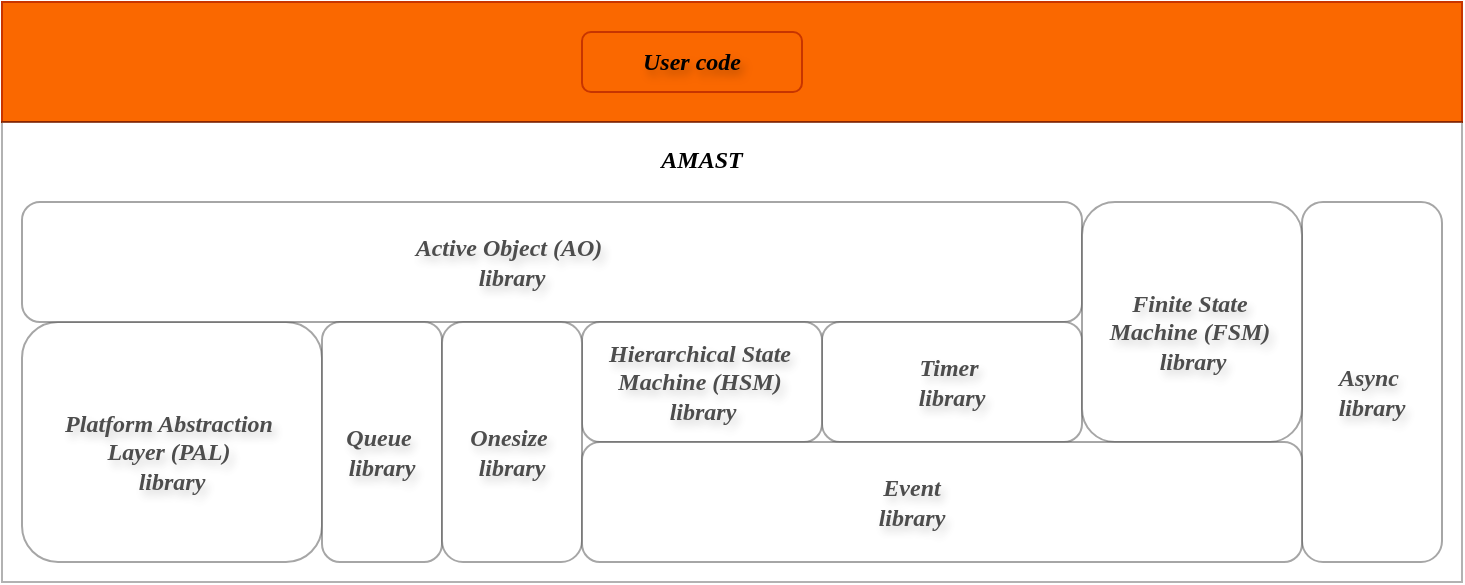 <mxfile version="26.2.14">
  <diagram name="Page-1" id="IwW_IveIOJrHZqOf5t8q">
    <mxGraphModel dx="1426" dy="732" grid="0" gridSize="10" guides="1" tooltips="1" connect="1" arrows="1" fold="1" page="0" pageScale="1" pageWidth="850" pageHeight="1100" background="light-dark(#FFFFFF,#FFFFFF)" math="0" shadow="0">
      <root>
        <mxCell id="0" />
        <mxCell id="1" parent="0" />
        <mxCell id="K4rGlCH-nHGtxyMklkGN-1" value="" style="rounded=1;whiteSpace=wrap;html=1;fillColor=light-dark(#FFFFFF,#33FFFF);strokeColor=light-dark(#000000,#000000);fontFamily=Comic Sans MS;fontColor=light-dark(#000000,#000000);textShadow=1;fontStyle=3;fontSize=12;opacity=50;" vertex="1" parent="1">
          <mxGeometry x="40" y="500" width="150" height="120" as="geometry" />
        </mxCell>
        <mxCell id="K4rGlCH-nHGtxyMklkGN-2" value="&lt;div&gt;Platform Abstraction&amp;nbsp;&lt;/div&gt;&lt;div&gt;Layer (PAL)&amp;nbsp;&lt;/div&gt;&lt;div&gt;library&lt;/div&gt;" style="text;strokeColor=none;align=center;fillColor=none;html=1;verticalAlign=middle;whiteSpace=wrap;rounded=1;fontFamily=Comic Sans MS;fontColor=light-dark(#000000,#000000);textShadow=1;fontStyle=3;fontSize=12;opacity=50;" vertex="1" parent="1">
          <mxGeometry x="40" y="550" width="150" height="30" as="geometry" />
        </mxCell>
        <mxCell id="K4rGlCH-nHGtxyMklkGN-3" value="" style="rounded=1;whiteSpace=wrap;html=1;fillColor=light-dark(#FFFFFF,#FF0080);strokeColor=light-dark(#000000,#000000);fontFamily=Comic Sans MS;fontColor=light-dark(#000000,#000000);textShadow=1;fontStyle=3;fontSize=12;opacity=50;" vertex="1" parent="1">
          <mxGeometry x="40" y="440" width="530" height="60" as="geometry" />
        </mxCell>
        <mxCell id="K4rGlCH-nHGtxyMklkGN-4" value="&lt;div&gt;Active Object (AO)&amp;nbsp;&lt;/div&gt;&lt;div&gt;library&lt;/div&gt;" style="text;strokeColor=none;align=center;fillColor=none;html=1;verticalAlign=middle;whiteSpace=wrap;rounded=1;fontFamily=Comic Sans MS;fontColor=light-dark(#000000,#000000);textShadow=1;fontStyle=3;fontSize=12;opacity=50;" vertex="1" parent="1">
          <mxGeometry x="160" y="455" width="250" height="30" as="geometry" />
        </mxCell>
        <mxCell id="K4rGlCH-nHGtxyMklkGN-6" value="" style="rounded=1;whiteSpace=wrap;html=1;fillColor=light-dark(#FFFFFF,#F19C99);strokeColor=light-dark(#000000,#000000);fontFamily=Comic Sans MS;fontColor=light-dark(#000000,#000000);textShadow=1;fontStyle=3;fontSize=12;opacity=50;" vertex="1" parent="1">
          <mxGeometry x="440" y="500" width="130" height="60" as="geometry" />
        </mxCell>
        <mxCell id="K4rGlCH-nHGtxyMklkGN-7" value="&lt;div&gt;Timer&amp;nbsp;&lt;/div&gt;&lt;div&gt;library&lt;/div&gt;" style="text;strokeColor=none;align=center;fillColor=none;html=1;verticalAlign=middle;whiteSpace=wrap;rounded=1;fontFamily=Comic Sans MS;fontColor=light-dark(#000000,#000000);textShadow=1;fontStyle=3;fontSize=12;opacity=50;" vertex="1" parent="1">
          <mxGeometry x="480" y="515" width="50" height="30" as="geometry" />
        </mxCell>
        <mxCell id="K4rGlCH-nHGtxyMklkGN-10" value="" style="rounded=1;whiteSpace=wrap;html=1;fillColor=light-dark(#FFFFFF,#E5CCFF);strokeColor=light-dark(#000000,#000000);fontFamily=Comic Sans MS;fontColor=light-dark(#000000,#000000);textShadow=1;fontStyle=3;fontSize=12;opacity=50;" vertex="1" parent="1">
          <mxGeometry x="320" y="500" width="120" height="60" as="geometry" />
        </mxCell>
        <mxCell id="K4rGlCH-nHGtxyMklkGN-11" value="&lt;div&gt;Hierarchical State&amp;nbsp;&lt;/div&gt;&lt;div&gt;Machine (HSM)&amp;nbsp;&lt;/div&gt;&lt;div&gt;library&lt;/div&gt;" style="text;strokeColor=none;align=center;fillColor=none;html=1;verticalAlign=middle;whiteSpace=wrap;rounded=1;fontFamily=Comic Sans MS;fontColor=light-dark(#000000,#000000);textShadow=1;fontStyle=3;fontSize=12;opacity=50;" vertex="1" parent="1">
          <mxGeometry x="327.5" y="515" width="105" height="30" as="geometry" />
        </mxCell>
        <mxCell id="K4rGlCH-nHGtxyMklkGN-12" value="" style="rounded=1;whiteSpace=wrap;html=1;fillColor=light-dark(#FFFFFF,#CDA2BE);strokeColor=light-dark(#000000,#000000);fontFamily=Comic Sans MS;fontColor=light-dark(#000000,#000000);textShadow=1;fontStyle=3;fontSize=12;opacity=50;" vertex="1" parent="1">
          <mxGeometry x="680" y="440" width="70" height="180" as="geometry" />
        </mxCell>
        <mxCell id="K4rGlCH-nHGtxyMklkGN-13" value="&lt;div&gt;Async&amp;nbsp;&lt;/div&gt;&lt;div&gt;library&lt;/div&gt;" style="text;strokeColor=none;align=center;fillColor=none;html=1;verticalAlign=middle;whiteSpace=wrap;rounded=1;fontFamily=Comic Sans MS;fontColor=light-dark(#000000,#000000);textShadow=1;fontStyle=3;fontSize=12;opacity=50;" vertex="1" parent="1">
          <mxGeometry x="690" y="520" width="50" height="30" as="geometry" />
        </mxCell>
        <mxCell id="K4rGlCH-nHGtxyMklkGN-14" value="" style="rounded=1;whiteSpace=wrap;html=1;fillColor=light-dark(#FFFFFF,#B266FF);strokeColor=light-dark(#000000,#000000);fontFamily=Comic Sans MS;fontColor=light-dark(#000000,#000000);textShadow=1;fontStyle=3;fontSize=12;opacity=50;" vertex="1" parent="1">
          <mxGeometry x="190" y="500" width="60" height="120" as="geometry" />
        </mxCell>
        <mxCell id="K4rGlCH-nHGtxyMklkGN-15" value="&lt;div&gt;Queue&amp;nbsp;&lt;/div&gt;&lt;div&gt;library&lt;/div&gt;" style="text;strokeColor=none;align=center;fillColor=none;html=1;verticalAlign=middle;whiteSpace=wrap;rounded=1;fontFamily=Comic Sans MS;fontColor=light-dark(#000000,#000000);textShadow=1;fontStyle=3;fontSize=12;opacity=50;" vertex="1" parent="1">
          <mxGeometry x="190" y="550" width="60" height="30" as="geometry" />
        </mxCell>
        <mxCell id="K4rGlCH-nHGtxyMklkGN-16" value="" style="rounded=1;whiteSpace=wrap;html=1;fillColor=light-dark(#FFFFFF,#33FF99);strokeColor=light-dark(#000000,#000000);fontFamily=Comic Sans MS;fontColor=light-dark(#000000,#000000);textShadow=1;fontStyle=3;fontSize=12;opacity=50;" vertex="1" parent="1">
          <mxGeometry x="250" y="500" width="70" height="120" as="geometry" />
        </mxCell>
        <mxCell id="K4rGlCH-nHGtxyMklkGN-17" value="&lt;div&gt;Onesize&amp;nbsp;&lt;/div&gt;&lt;div&gt;library &lt;/div&gt;" style="text;strokeColor=none;align=center;fillColor=none;html=1;verticalAlign=middle;whiteSpace=wrap;rounded=1;fontFamily=Comic Sans MS;fontColor=light-dark(#000000,#000000);textShadow=1;fontStyle=3;fontSize=12;opacity=50;" vertex="1" parent="1">
          <mxGeometry x="250" y="550" width="70" height="30" as="geometry" />
        </mxCell>
        <mxCell id="K4rGlCH-nHGtxyMklkGN-18" value="" style="rounded=1;whiteSpace=wrap;html=1;fillColor=light-dark(#FFFFFF,#CCCC00);strokeColor=light-dark(#000000,#000000);fontFamily=Comic Sans MS;fontColor=light-dark(#000000,#000000);textShadow=1;fontStyle=3;fontSize=12;opacity=50;" vertex="1" parent="1">
          <mxGeometry x="570" y="440" width="110" height="120" as="geometry" />
        </mxCell>
        <mxCell id="K4rGlCH-nHGtxyMklkGN-19" value="&lt;div&gt;Finite State&amp;nbsp;&lt;/div&gt;&lt;div&gt;Machine (FSM)&amp;nbsp;&lt;/div&gt;&lt;div&gt;library&lt;/div&gt;" style="text;strokeColor=none;align=center;fillColor=light-dark(#FFFFFF,#66FFFF);html=1;verticalAlign=middle;whiteSpace=wrap;rounded=1;fontFamily=Comic Sans MS;fontColor=light-dark(#000000,#000000);textShadow=1;fontStyle=3;fontSize=12;opacity=0;" vertex="1" parent="1">
          <mxGeometry x="572.5" y="490" width="105" height="30" as="geometry" />
        </mxCell>
        <mxCell id="K4rGlCH-nHGtxyMklkGN-22" value="" style="rounded=0;whiteSpace=wrap;html=1;fillColor=#fa6800;strokeColor=#C73500;fontFamily=Comic Sans MS;fontColor=#000000;textShadow=1;fontStyle=3;fontSize=12;glass=0;" vertex="1" parent="1">
          <mxGeometry x="30" y="340" width="730" height="60" as="geometry" />
        </mxCell>
        <mxCell id="K4rGlCH-nHGtxyMklkGN-23" value="User code" style="text;align=center;html=1;verticalAlign=middle;whiteSpace=wrap;rounded=1;fontFamily=Comic Sans MS;fontColor=light-dark(#000000,#000000);textShadow=1;fontStyle=3;fontSize=12;glass=0;fillColor=#fa6800;strokeColor=#C73500;" vertex="1" parent="1">
          <mxGeometry x="320" y="355" width="110" height="30" as="geometry" />
        </mxCell>
        <mxCell id="K4rGlCH-nHGtxyMklkGN-26" value="" style="rounded=1;whiteSpace=wrap;html=1;fillColor=light-dark(#FFFFFF,#007FFF);strokeColor=light-dark(#000000,#000000);fontFamily=Comic Sans MS;fontColor=light-dark(#000000,#000000);textShadow=1;fontStyle=3;fontSize=12;opacity=50;" vertex="1" parent="1">
          <mxGeometry x="320" y="560" width="360" height="60" as="geometry" />
        </mxCell>
        <mxCell id="K4rGlCH-nHGtxyMklkGN-27" value="&lt;div&gt;Event&lt;/div&gt;&lt;div&gt;library&lt;/div&gt;" style="text;strokeColor=none;align=center;fillColor=light-dark(#FFFFFF,#007FFF);html=1;verticalAlign=middle;whiteSpace=wrap;rounded=1;fontFamily=Comic Sans MS;fontColor=light-dark(#000000,#000000);textShadow=1;fontStyle=3;fontSize=12;opacity=0;" vertex="1" parent="1">
          <mxGeometry x="460" y="575" width="50" height="30" as="geometry" />
        </mxCell>
        <mxCell id="K4rGlCH-nHGtxyMklkGN-28" value="" style="rounded=0;whiteSpace=wrap;html=1;opacity=30;fillColor=light-dark(#FFFFFF,#919191);" vertex="1" parent="1">
          <mxGeometry x="30" y="400" width="730" height="230" as="geometry" />
        </mxCell>
        <mxCell id="K4rGlCH-nHGtxyMklkGN-29" value="AMAST" style="text;strokeColor=none;align=center;fillColor=none;html=1;verticalAlign=middle;whiteSpace=wrap;rounded=0;fontStyle=3;fontFamily=Comic Sans MS;fontColor=light-dark(#000000,#000000);" vertex="1" parent="1">
          <mxGeometry x="350" y="404" width="60" height="30" as="geometry" />
        </mxCell>
      </root>
    </mxGraphModel>
  </diagram>
</mxfile>
